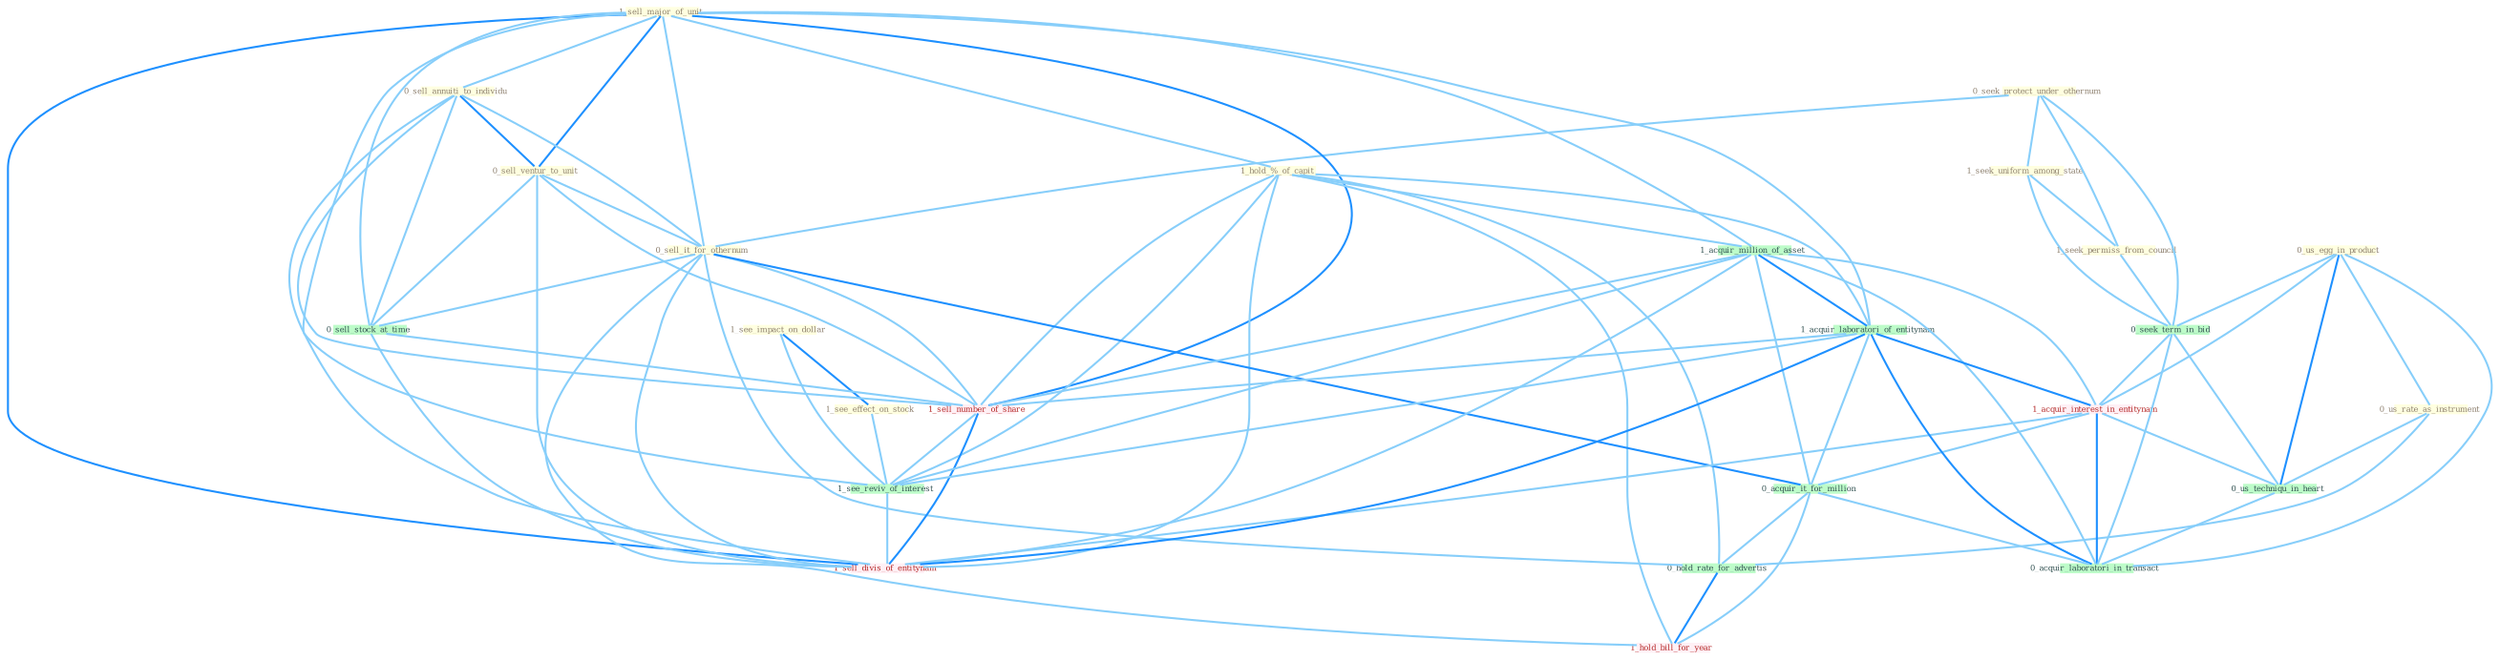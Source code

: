 Graph G{ 
    node
    [shape=polygon,style=filled,width=.5,height=.06,color="#BDFCC9",fixedsize=true,fontsize=4,
    fontcolor="#2f4f4f"];
    {node
    [color="#ffffe0", fontcolor="#8b7d6b"] "0_seek_protect_under_othernum " "1_see_impact_on_dollar " "1_seek_uniform_among_state " "1_sell_major_of_unit " "1_hold_%_of_capit " "0_sell_annuiti_to_individu " "1_seek_permiss_from_council " "0_us_egg_in_product " "1_see_effect_on_stock " "0_us_rate_as_instrument " "0_sell_ventur_to_unit " "0_sell_it_for_othernum "}
{node [color="#fff0f5", fontcolor="#b22222"] "1_acquir_interest_in_entitynam " "1_sell_number_of_share " "1_hold_bill_for_year " "1_sell_divis_of_entitynam "}
edge [color="#B0E2FF"];

	"0_seek_protect_under_othernum " -- "1_seek_uniform_among_state " [w="1", color="#87cefa" ];
	"0_seek_protect_under_othernum " -- "1_seek_permiss_from_council " [w="1", color="#87cefa" ];
	"0_seek_protect_under_othernum " -- "0_sell_it_for_othernum " [w="1", color="#87cefa" ];
	"0_seek_protect_under_othernum " -- "0_seek_term_in_bid " [w="1", color="#87cefa" ];
	"1_see_impact_on_dollar " -- "1_see_effect_on_stock " [w="2", color="#1e90ff" , len=0.8];
	"1_see_impact_on_dollar " -- "1_see_reviv_of_interest " [w="1", color="#87cefa" ];
	"1_seek_uniform_among_state " -- "1_seek_permiss_from_council " [w="1", color="#87cefa" ];
	"1_seek_uniform_among_state " -- "0_seek_term_in_bid " [w="1", color="#87cefa" ];
	"1_sell_major_of_unit " -- "1_hold_%_of_capit " [w="1", color="#87cefa" ];
	"1_sell_major_of_unit " -- "0_sell_annuiti_to_individu " [w="1", color="#87cefa" ];
	"1_sell_major_of_unit " -- "0_sell_ventur_to_unit " [w="2", color="#1e90ff" , len=0.8];
	"1_sell_major_of_unit " -- "0_sell_it_for_othernum " [w="1", color="#87cefa" ];
	"1_sell_major_of_unit " -- "1_acquir_million_of_asset " [w="1", color="#87cefa" ];
	"1_sell_major_of_unit " -- "1_acquir_laboratori_of_entitynam " [w="1", color="#87cefa" ];
	"1_sell_major_of_unit " -- "0_sell_stock_at_time " [w="1", color="#87cefa" ];
	"1_sell_major_of_unit " -- "1_sell_number_of_share " [w="2", color="#1e90ff" , len=0.8];
	"1_sell_major_of_unit " -- "1_see_reviv_of_interest " [w="1", color="#87cefa" ];
	"1_sell_major_of_unit " -- "1_sell_divis_of_entitynam " [w="2", color="#1e90ff" , len=0.8];
	"1_hold_%_of_capit " -- "1_acquir_million_of_asset " [w="1", color="#87cefa" ];
	"1_hold_%_of_capit " -- "1_acquir_laboratori_of_entitynam " [w="1", color="#87cefa" ];
	"1_hold_%_of_capit " -- "0_hold_rate_for_advertis " [w="1", color="#87cefa" ];
	"1_hold_%_of_capit " -- "1_sell_number_of_share " [w="1", color="#87cefa" ];
	"1_hold_%_of_capit " -- "1_see_reviv_of_interest " [w="1", color="#87cefa" ];
	"1_hold_%_of_capit " -- "1_hold_bill_for_year " [w="1", color="#87cefa" ];
	"1_hold_%_of_capit " -- "1_sell_divis_of_entitynam " [w="1", color="#87cefa" ];
	"0_sell_annuiti_to_individu " -- "0_sell_ventur_to_unit " [w="2", color="#1e90ff" , len=0.8];
	"0_sell_annuiti_to_individu " -- "0_sell_it_for_othernum " [w="1", color="#87cefa" ];
	"0_sell_annuiti_to_individu " -- "0_sell_stock_at_time " [w="1", color="#87cefa" ];
	"0_sell_annuiti_to_individu " -- "1_sell_number_of_share " [w="1", color="#87cefa" ];
	"0_sell_annuiti_to_individu " -- "1_sell_divis_of_entitynam " [w="1", color="#87cefa" ];
	"1_seek_permiss_from_council " -- "0_seek_term_in_bid " [w="1", color="#87cefa" ];
	"0_us_egg_in_product " -- "0_us_rate_as_instrument " [w="1", color="#87cefa" ];
	"0_us_egg_in_product " -- "0_seek_term_in_bid " [w="1", color="#87cefa" ];
	"0_us_egg_in_product " -- "1_acquir_interest_in_entitynam " [w="1", color="#87cefa" ];
	"0_us_egg_in_product " -- "0_us_techniqu_in_heart " [w="2", color="#1e90ff" , len=0.8];
	"0_us_egg_in_product " -- "0_acquir_laboratori_in_transact " [w="1", color="#87cefa" ];
	"1_see_effect_on_stock " -- "1_see_reviv_of_interest " [w="1", color="#87cefa" ];
	"0_us_rate_as_instrument " -- "0_us_techniqu_in_heart " [w="1", color="#87cefa" ];
	"0_us_rate_as_instrument " -- "0_hold_rate_for_advertis " [w="1", color="#87cefa" ];
	"0_sell_ventur_to_unit " -- "0_sell_it_for_othernum " [w="1", color="#87cefa" ];
	"0_sell_ventur_to_unit " -- "0_sell_stock_at_time " [w="1", color="#87cefa" ];
	"0_sell_ventur_to_unit " -- "1_sell_number_of_share " [w="1", color="#87cefa" ];
	"0_sell_ventur_to_unit " -- "1_sell_divis_of_entitynam " [w="1", color="#87cefa" ];
	"0_sell_it_for_othernum " -- "0_acquir_it_for_million " [w="2", color="#1e90ff" , len=0.8];
	"0_sell_it_for_othernum " -- "0_hold_rate_for_advertis " [w="1", color="#87cefa" ];
	"0_sell_it_for_othernum " -- "0_sell_stock_at_time " [w="1", color="#87cefa" ];
	"0_sell_it_for_othernum " -- "1_sell_number_of_share " [w="1", color="#87cefa" ];
	"0_sell_it_for_othernum " -- "1_hold_bill_for_year " [w="1", color="#87cefa" ];
	"0_sell_it_for_othernum " -- "1_sell_divis_of_entitynam " [w="1", color="#87cefa" ];
	"1_acquir_million_of_asset " -- "1_acquir_laboratori_of_entitynam " [w="2", color="#1e90ff" , len=0.8];
	"1_acquir_million_of_asset " -- "1_acquir_interest_in_entitynam " [w="1", color="#87cefa" ];
	"1_acquir_million_of_asset " -- "0_acquir_it_for_million " [w="1", color="#87cefa" ];
	"1_acquir_million_of_asset " -- "0_acquir_laboratori_in_transact " [w="1", color="#87cefa" ];
	"1_acquir_million_of_asset " -- "1_sell_number_of_share " [w="1", color="#87cefa" ];
	"1_acquir_million_of_asset " -- "1_see_reviv_of_interest " [w="1", color="#87cefa" ];
	"1_acquir_million_of_asset " -- "1_sell_divis_of_entitynam " [w="1", color="#87cefa" ];
	"1_acquir_laboratori_of_entitynam " -- "1_acquir_interest_in_entitynam " [w="2", color="#1e90ff" , len=0.8];
	"1_acquir_laboratori_of_entitynam " -- "0_acquir_it_for_million " [w="1", color="#87cefa" ];
	"1_acquir_laboratori_of_entitynam " -- "0_acquir_laboratori_in_transact " [w="2", color="#1e90ff" , len=0.8];
	"1_acquir_laboratori_of_entitynam " -- "1_sell_number_of_share " [w="1", color="#87cefa" ];
	"1_acquir_laboratori_of_entitynam " -- "1_see_reviv_of_interest " [w="1", color="#87cefa" ];
	"1_acquir_laboratori_of_entitynam " -- "1_sell_divis_of_entitynam " [w="2", color="#1e90ff" , len=0.8];
	"0_seek_term_in_bid " -- "1_acquir_interest_in_entitynam " [w="1", color="#87cefa" ];
	"0_seek_term_in_bid " -- "0_us_techniqu_in_heart " [w="1", color="#87cefa" ];
	"0_seek_term_in_bid " -- "0_acquir_laboratori_in_transact " [w="1", color="#87cefa" ];
	"1_acquir_interest_in_entitynam " -- "0_us_techniqu_in_heart " [w="1", color="#87cefa" ];
	"1_acquir_interest_in_entitynam " -- "0_acquir_it_for_million " [w="1", color="#87cefa" ];
	"1_acquir_interest_in_entitynam " -- "0_acquir_laboratori_in_transact " [w="2", color="#1e90ff" , len=0.8];
	"1_acquir_interest_in_entitynam " -- "1_sell_divis_of_entitynam " [w="1", color="#87cefa" ];
	"0_us_techniqu_in_heart " -- "0_acquir_laboratori_in_transact " [w="1", color="#87cefa" ];
	"0_acquir_it_for_million " -- "0_hold_rate_for_advertis " [w="1", color="#87cefa" ];
	"0_acquir_it_for_million " -- "0_acquir_laboratori_in_transact " [w="1", color="#87cefa" ];
	"0_acquir_it_for_million " -- "1_hold_bill_for_year " [w="1", color="#87cefa" ];
	"0_hold_rate_for_advertis " -- "1_hold_bill_for_year " [w="2", color="#1e90ff" , len=0.8];
	"0_sell_stock_at_time " -- "1_sell_number_of_share " [w="1", color="#87cefa" ];
	"0_sell_stock_at_time " -- "1_sell_divis_of_entitynam " [w="1", color="#87cefa" ];
	"1_sell_number_of_share " -- "1_see_reviv_of_interest " [w="1", color="#87cefa" ];
	"1_sell_number_of_share " -- "1_sell_divis_of_entitynam " [w="2", color="#1e90ff" , len=0.8];
	"1_see_reviv_of_interest " -- "1_sell_divis_of_entitynam " [w="1", color="#87cefa" ];
}